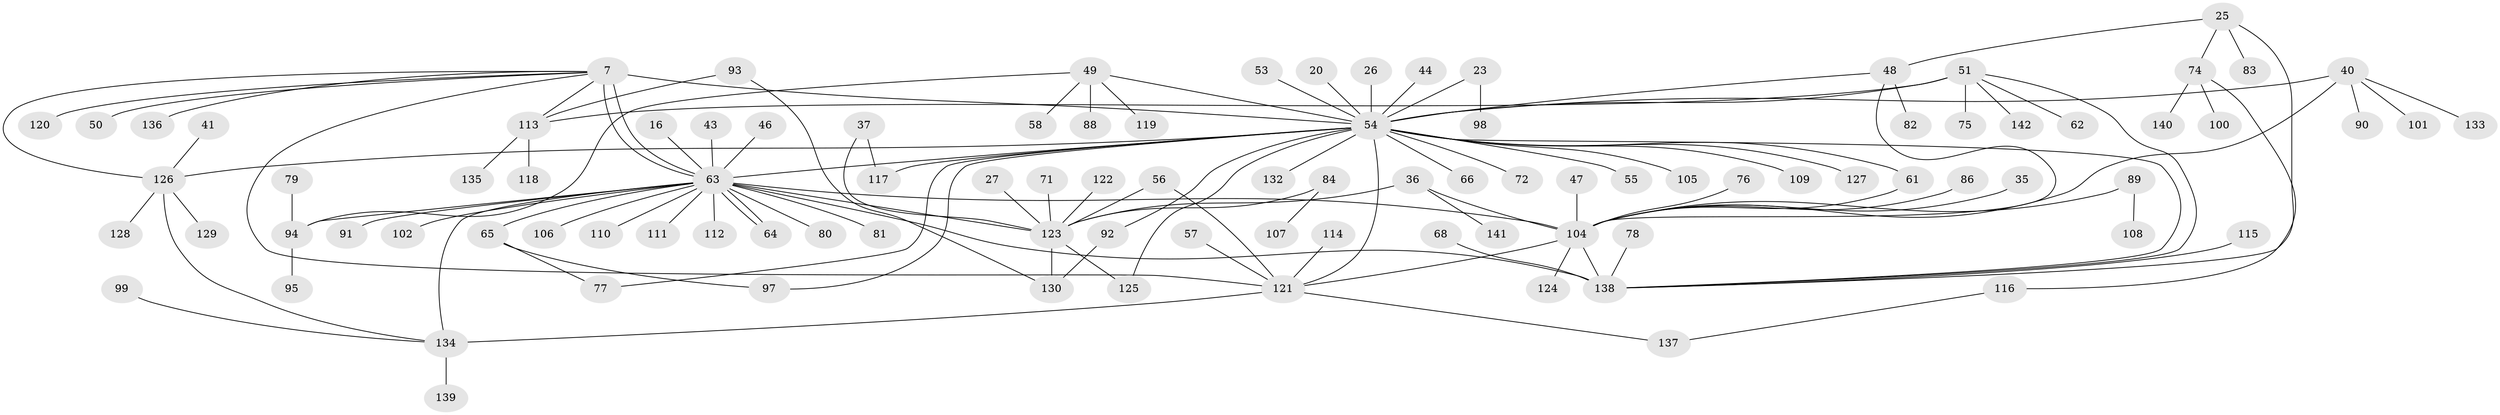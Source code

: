 // original degree distribution, {5: 0.028169014084507043, 15: 0.007042253521126761, 25: 0.007042253521126761, 10: 0.02112676056338028, 4: 0.07042253521126761, 12: 0.007042253521126761, 6: 0.028169014084507043, 2: 0.2112676056338028, 11: 0.014084507042253521, 1: 0.4647887323943662, 7: 0.02112676056338028, 8: 0.014084507042253521, 3: 0.09154929577464789, 9: 0.007042253521126761, 13: 0.007042253521126761}
// Generated by graph-tools (version 1.1) at 2025/52/03/04/25 21:52:03]
// undirected, 99 vertices, 124 edges
graph export_dot {
graph [start="1"]
  node [color=gray90,style=filled];
  7 [super="+6"];
  16;
  20;
  23;
  25;
  26;
  27;
  35;
  36 [super="+30"];
  37;
  40;
  41;
  43;
  44;
  46;
  47;
  48 [super="+1"];
  49;
  50;
  51;
  53;
  54 [super="+17+8+33"];
  55;
  56;
  57;
  58;
  61;
  62;
  63 [super="+14+52+3"];
  64;
  65;
  66;
  68;
  71;
  72;
  74;
  75;
  76;
  77;
  78;
  79;
  80;
  81;
  82;
  83;
  84;
  86;
  88;
  89;
  90;
  91;
  92;
  93;
  94 [super="+69"];
  95;
  97;
  98;
  99;
  100;
  101;
  102;
  104 [super="+85+67"];
  105;
  106;
  107;
  108;
  109;
  110;
  111 [super="+19"];
  112;
  113 [super="+60"];
  114;
  115;
  116;
  117;
  118;
  119;
  120;
  121 [super="+9+103"];
  122;
  123 [super="+96+4"];
  124;
  125;
  126 [super="+10"];
  127;
  128;
  129;
  130 [super="+59"];
  132;
  133;
  134 [super="+22+131"];
  135;
  136;
  137 [super="+87"];
  138 [super="+73"];
  139;
  140;
  141;
  142;
  7 -- 54 [weight=3];
  7 -- 63 [weight=6];
  7 -- 63;
  7 -- 113;
  7 -- 126 [weight=2];
  7 -- 136;
  7 -- 50;
  7 -- 120;
  7 -- 121 [weight=3];
  16 -- 63;
  20 -- 54;
  23 -- 98;
  23 -- 54;
  25 -- 74;
  25 -- 83;
  25 -- 48;
  25 -- 138;
  26 -- 54;
  27 -- 123;
  35 -- 104;
  36 -- 141;
  36 -- 123 [weight=2];
  36 -- 104;
  37 -- 117;
  37 -- 123;
  40 -- 90;
  40 -- 101;
  40 -- 133;
  40 -- 54 [weight=2];
  40 -- 104;
  41 -- 126;
  43 -- 63;
  44 -- 54;
  46 -- 63;
  47 -- 104;
  48 -- 82;
  48 -- 54;
  48 -- 104;
  49 -- 58;
  49 -- 88;
  49 -- 119;
  49 -- 54;
  49 -- 94;
  51 -- 62;
  51 -- 75;
  51 -- 138;
  51 -- 142;
  51 -- 54 [weight=2];
  51 -- 113;
  53 -- 54;
  54 -- 109;
  54 -- 97;
  54 -- 125;
  54 -- 66;
  54 -- 72;
  54 -- 77;
  54 -- 92;
  54 -- 105;
  54 -- 55;
  54 -- 121 [weight=3];
  54 -- 61;
  54 -- 127;
  54 -- 132;
  54 -- 117;
  54 -- 126;
  54 -- 63 [weight=3];
  54 -- 138 [weight=2];
  56 -- 121;
  56 -- 123;
  57 -- 121;
  61 -- 104;
  63 -- 64;
  63 -- 64;
  63 -- 102;
  63 -- 110;
  63 -- 134 [weight=4];
  63 -- 104 [weight=4];
  63 -- 138 [weight=5];
  63 -- 80;
  63 -- 91;
  63 -- 81;
  63 -- 65;
  63 -- 106;
  63 -- 111 [weight=2];
  63 -- 112;
  63 -- 123 [weight=4];
  63 -- 94 [weight=2];
  65 -- 77;
  65 -- 97;
  68 -- 138;
  71 -- 123;
  74 -- 100;
  74 -- 116;
  74 -- 140;
  76 -- 104;
  78 -- 138;
  79 -- 94;
  84 -- 107;
  84 -- 123;
  86 -- 104;
  89 -- 108;
  89 -- 104;
  92 -- 130;
  93 -- 113;
  93 -- 130;
  94 -- 95;
  99 -- 134;
  104 -- 138;
  104 -- 121;
  104 -- 124;
  113 -- 135;
  113 -- 118;
  114 -- 121;
  115 -- 138;
  116 -- 137;
  121 -- 134;
  121 -- 137;
  122 -- 123;
  123 -- 125;
  123 -- 130;
  126 -- 128;
  126 -- 129;
  126 -- 134;
  134 -- 139;
}
